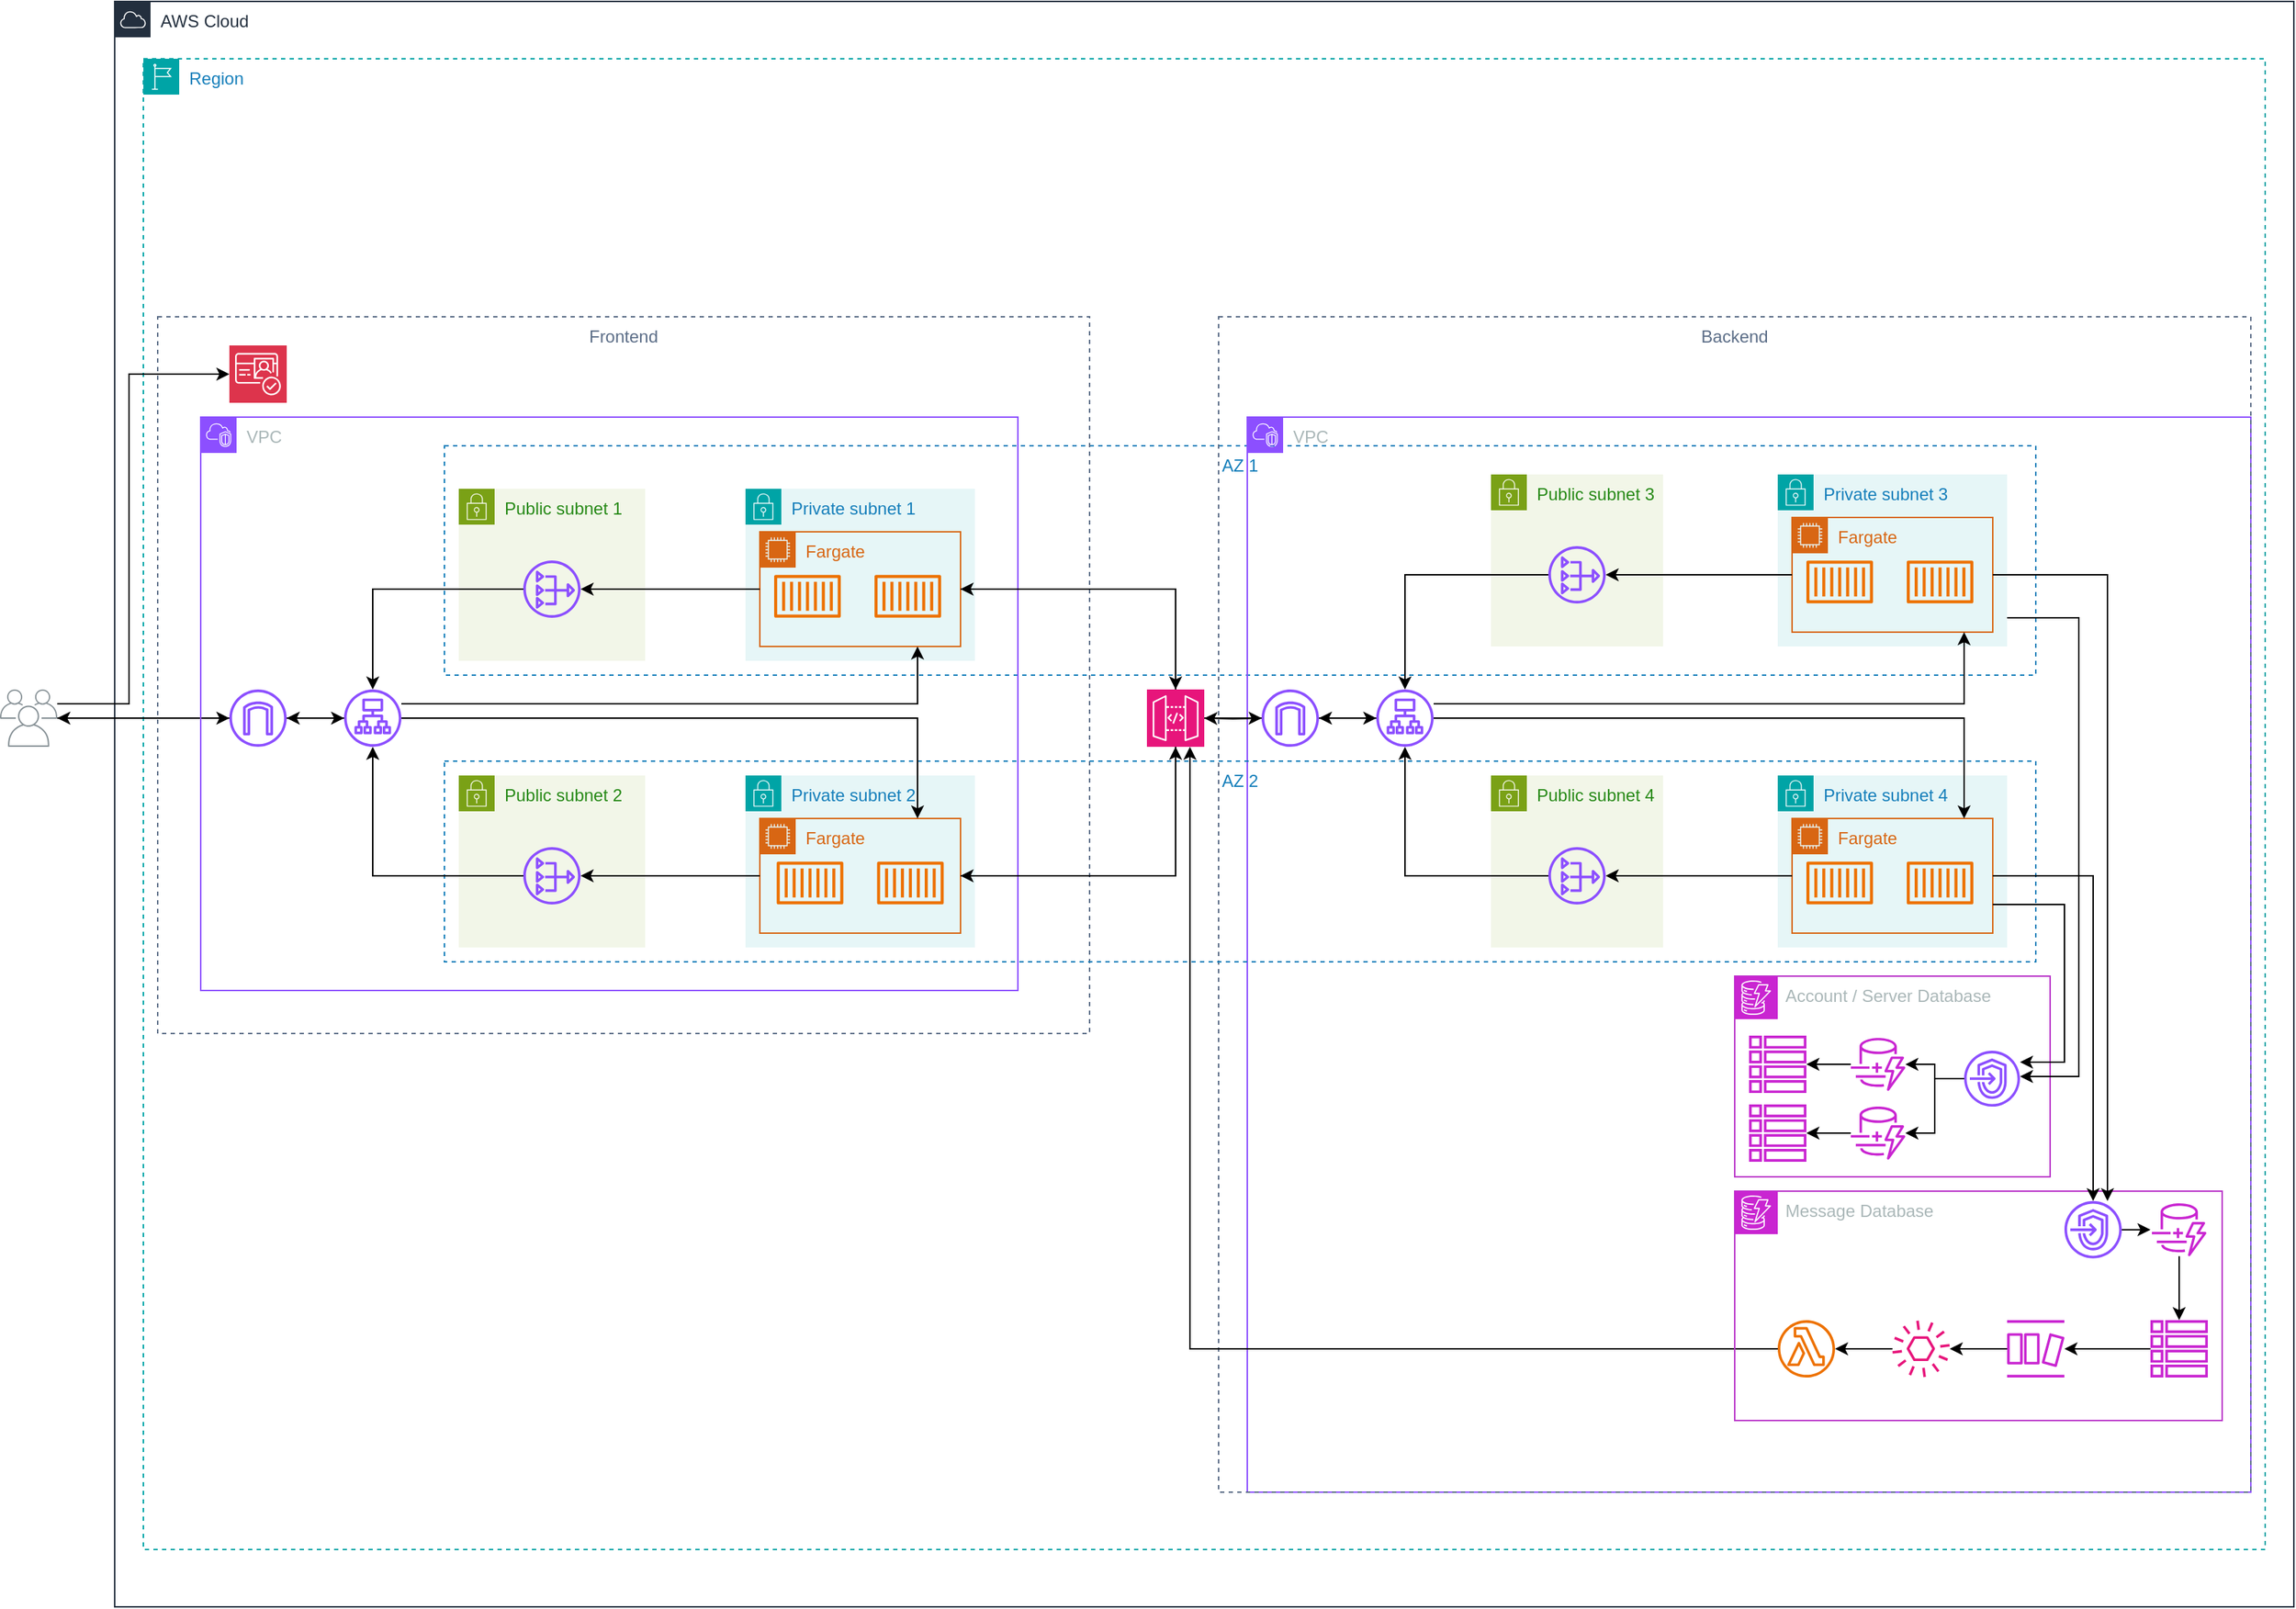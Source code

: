 <mxfile version="24.6.2" type="github">
  <diagram name="Page-1" id="qYU9Ulp_ExvP144HwVtU">
    <mxGraphModel dx="2225" dy="1476" grid="1" gridSize="10" guides="1" tooltips="1" connect="1" arrows="1" fold="1" page="1" pageScale="1" pageWidth="850" pageHeight="1100" math="0" shadow="0">
      <root>
        <mxCell id="0" />
        <mxCell id="1" parent="0" />
        <mxCell id="p6jUcj4fmmtaC3jlIg5i-18" value="AZ 1" style="fillColor=none;strokeColor=#147EBA;dashed=1;verticalAlign=top;fontStyle=0;fontColor=#147EBA;whiteSpace=wrap;html=1;" parent="1" vertex="1">
          <mxGeometry x="390" y="350" width="1110" height="160" as="geometry" />
        </mxCell>
        <mxCell id="p6jUcj4fmmtaC3jlIg5i-73" value="VPC" style="points=[[0,0],[0.25,0],[0.5,0],[0.75,0],[1,0],[1,0.25],[1,0.5],[1,0.75],[1,1],[0.75,1],[0.5,1],[0.25,1],[0,1],[0,0.75],[0,0.5],[0,0.25]];outlineConnect=0;gradientColor=none;html=1;whiteSpace=wrap;fontSize=12;fontStyle=0;container=1;pointerEvents=0;collapsible=0;recursiveResize=0;shape=mxgraph.aws4.group;grIcon=mxgraph.aws4.group_vpc2;strokeColor=#8C4FFF;fillColor=none;verticalAlign=top;align=left;spacingLeft=30;fontColor=#AAB7B8;dashed=0;" parent="1" vertex="1">
          <mxGeometry x="950" y="330" width="700" height="750" as="geometry" />
        </mxCell>
        <mxCell id="p6jUcj4fmmtaC3jlIg5i-74" value="&lt;div&gt;Backend&lt;/div&gt;&lt;div&gt;&lt;br&gt;&lt;/div&gt;" style="fillColor=none;strokeColor=#5A6C86;dashed=1;verticalAlign=top;fontStyle=0;fontColor=#5A6C86;whiteSpace=wrap;html=1;" parent="p6jUcj4fmmtaC3jlIg5i-73" vertex="1">
          <mxGeometry x="-20" y="-70" width="720" height="820" as="geometry" />
        </mxCell>
        <mxCell id="p6jUcj4fmmtaC3jlIg5i-75" value="" style="sketch=0;outlineConnect=0;fontColor=#232F3E;gradientColor=none;fillColor=#C925D1;strokeColor=none;dashed=0;verticalLabelPosition=bottom;verticalAlign=top;align=center;html=1;fontSize=12;fontStyle=0;aspect=fixed;pointerEvents=1;shape=mxgraph.aws4.dynamodb_dax;" parent="p6jUcj4fmmtaC3jlIg5i-73" vertex="1">
          <mxGeometry x="630" y="548.47" width="40" height="36.93" as="geometry" />
        </mxCell>
        <mxCell id="p6jUcj4fmmtaC3jlIg5i-87" style="edgeStyle=orthogonalEdgeStyle;rounded=0;orthogonalLoop=1;jettySize=auto;html=1;" parent="p6jUcj4fmmtaC3jlIg5i-73" source="p6jUcj4fmmtaC3jlIg5i-84" target="p6jUcj4fmmtaC3jlIg5i-86" edge="1">
          <mxGeometry relative="1" as="geometry" />
        </mxCell>
        <mxCell id="p6jUcj4fmmtaC3jlIg5i-84" value="" style="sketch=0;outlineConnect=0;fontColor=#232F3E;gradientColor=none;fillColor=#C925D1;strokeColor=none;dashed=0;verticalLabelPosition=bottom;verticalAlign=top;align=center;html=1;fontSize=12;fontStyle=0;aspect=fixed;pointerEvents=1;shape=mxgraph.aws4.dynamodb_stream;" parent="p6jUcj4fmmtaC3jlIg5i-73" vertex="1">
          <mxGeometry x="530" y="630" width="40" height="40" as="geometry" />
        </mxCell>
        <mxCell id="p6jUcj4fmmtaC3jlIg5i-90" style="edgeStyle=orthogonalEdgeStyle;rounded=0;orthogonalLoop=1;jettySize=auto;html=1;" parent="p6jUcj4fmmtaC3jlIg5i-73" source="p6jUcj4fmmtaC3jlIg5i-86" target="p6jUcj4fmmtaC3jlIg5i-88" edge="1">
          <mxGeometry relative="1" as="geometry" />
        </mxCell>
        <mxCell id="p6jUcj4fmmtaC3jlIg5i-86" value="" style="sketch=0;outlineConnect=0;fontColor=#232F3E;gradientColor=none;fillColor=#E7157B;strokeColor=none;dashed=0;verticalLabelPosition=bottom;verticalAlign=top;align=center;html=1;fontSize=12;fontStyle=0;aspect=fixed;pointerEvents=1;shape=mxgraph.aws4.event;" parent="p6jUcj4fmmtaC3jlIg5i-73" vertex="1">
          <mxGeometry x="450" y="630" width="40" height="40" as="geometry" />
        </mxCell>
        <mxCell id="p6jUcj4fmmtaC3jlIg5i-88" value="" style="sketch=0;outlineConnect=0;fontColor=#232F3E;gradientColor=none;fillColor=#ED7100;strokeColor=none;dashed=0;verticalLabelPosition=bottom;verticalAlign=top;align=center;html=1;fontSize=12;fontStyle=0;aspect=fixed;pointerEvents=1;shape=mxgraph.aws4.lambda_function;" parent="p6jUcj4fmmtaC3jlIg5i-73" vertex="1">
          <mxGeometry x="370" y="630" width="40" height="40" as="geometry" />
        </mxCell>
        <mxCell id="p6jUcj4fmmtaC3jlIg5i-96" value="&amp;nbsp;Account / Server Database" style="points=[[0,0],[0.25,0],[0.5,0],[0.75,0],[1,0],[1,0.25],[1,0.5],[1,0.75],[1,1],[0.75,1],[0.5,1],[0.25,1],[0,1],[0,0.75],[0,0.5],[0,0.25]];outlineConnect=0;gradientColor=none;html=1;whiteSpace=wrap;fontSize=12;fontStyle=0;container=1;pointerEvents=0;collapsible=0;recursiveResize=0;shape=mxgraph.aws4.group;grIcon=mxgraph.aws4.group_vpc2;strokeColor=#b935c9;fillColor=none;verticalAlign=top;align=left;spacingLeft=30;fontColor=#AAB7B8;dashed=0;" parent="p6jUcj4fmmtaC3jlIg5i-73" vertex="1">
          <mxGeometry x="340" y="390" width="220" height="140" as="geometry" />
        </mxCell>
        <mxCell id="p6jUcj4fmmtaC3jlIg5i-103" value="" style="sketch=0;points=[[0,0,0],[0.25,0,0],[0.5,0,0],[0.75,0,0],[1,0,0],[0,1,0],[0.25,1,0],[0.5,1,0],[0.75,1,0],[1,1,0],[0,0.25,0],[0,0.5,0],[0,0.75,0],[1,0.25,0],[1,0.5,0],[1,0.75,0]];outlineConnect=0;fontColor=#232F3E;fillColor=#C925D1;strokeColor=#ffffff;dashed=0;verticalLabelPosition=bottom;verticalAlign=top;align=center;html=1;fontSize=12;fontStyle=0;aspect=fixed;shape=mxgraph.aws4.resourceIcon;resIcon=mxgraph.aws4.dynamodb;" parent="p6jUcj4fmmtaC3jlIg5i-96" vertex="1">
          <mxGeometry width="30" height="30" as="geometry" />
        </mxCell>
        <mxCell id="DRoHuqwBBKWtKhuNi9QD-3" style="edgeStyle=orthogonalEdgeStyle;rounded=0;orthogonalLoop=1;jettySize=auto;html=1;" edge="1" parent="p6jUcj4fmmtaC3jlIg5i-73" source="p6jUcj4fmmtaC3jlIg5i-104" target="p6jUcj4fmmtaC3jlIg5i-106">
          <mxGeometry relative="1" as="geometry" />
        </mxCell>
        <mxCell id="p6jUcj4fmmtaC3jlIg5i-104" value="" style="sketch=0;outlineConnect=0;fontColor=#232F3E;gradientColor=none;fillColor=#C925D1;strokeColor=none;dashed=0;verticalLabelPosition=bottom;verticalAlign=top;align=center;html=1;fontSize=12;fontStyle=0;aspect=fixed;pointerEvents=1;shape=mxgraph.aws4.dynamodb_dax;" parent="p6jUcj4fmmtaC3jlIg5i-73" vertex="1">
          <mxGeometry x="420" y="433.07" width="40" height="36.93" as="geometry" />
        </mxCell>
        <mxCell id="DRoHuqwBBKWtKhuNi9QD-2" style="edgeStyle=orthogonalEdgeStyle;rounded=0;orthogonalLoop=1;jettySize=auto;html=1;" edge="1" parent="p6jUcj4fmmtaC3jlIg5i-73" source="p6jUcj4fmmtaC3jlIg5i-105" target="p6jUcj4fmmtaC3jlIg5i-107">
          <mxGeometry relative="1" as="geometry" />
        </mxCell>
        <mxCell id="p6jUcj4fmmtaC3jlIg5i-105" value="" style="sketch=0;outlineConnect=0;fontColor=#232F3E;gradientColor=none;fillColor=#C925D1;strokeColor=none;dashed=0;verticalLabelPosition=bottom;verticalAlign=top;align=center;html=1;fontSize=12;fontStyle=0;aspect=fixed;pointerEvents=1;shape=mxgraph.aws4.dynamodb_dax;" parent="p6jUcj4fmmtaC3jlIg5i-73" vertex="1">
          <mxGeometry x="420" y="481.04" width="40" height="36.93" as="geometry" />
        </mxCell>
        <mxCell id="p6jUcj4fmmtaC3jlIg5i-107" value="" style="sketch=0;outlineConnect=0;fontColor=#232F3E;gradientColor=none;fillColor=#C925D1;strokeColor=none;dashed=0;verticalLabelPosition=bottom;verticalAlign=top;align=center;html=1;fontSize=12;fontStyle=0;aspect=fixed;pointerEvents=1;shape=mxgraph.aws4.table;" parent="p6jUcj4fmmtaC3jlIg5i-73" vertex="1">
          <mxGeometry x="350" y="479.5" width="40" height="40" as="geometry" />
        </mxCell>
        <mxCell id="p6jUcj4fmmtaC3jlIg5i-106" value="" style="sketch=0;outlineConnect=0;fontColor=#232F3E;gradientColor=none;fillColor=#C925D1;strokeColor=none;dashed=0;verticalLabelPosition=bottom;verticalAlign=top;align=center;html=1;fontSize=12;fontStyle=0;aspect=fixed;pointerEvents=1;shape=mxgraph.aws4.table;" parent="p6jUcj4fmmtaC3jlIg5i-73" vertex="1">
          <mxGeometry x="350" y="431.54" width="40" height="40" as="geometry" />
        </mxCell>
        <mxCell id="DRoHuqwBBKWtKhuNi9QD-30" value="" style="edgeStyle=orthogonalEdgeStyle;rounded=0;orthogonalLoop=1;jettySize=auto;html=1;" edge="1" parent="p6jUcj4fmmtaC3jlIg5i-73" source="DRoHuqwBBKWtKhuNi9QD-10" target="p6jUcj4fmmtaC3jlIg5i-75">
          <mxGeometry relative="1" as="geometry" />
        </mxCell>
        <mxCell id="DRoHuqwBBKWtKhuNi9QD-10" value="" style="sketch=0;outlineConnect=0;fontColor=#232F3E;gradientColor=none;fillColor=#8C4FFF;strokeColor=none;dashed=0;verticalLabelPosition=bottom;verticalAlign=top;align=center;html=1;fontSize=12;fontStyle=0;aspect=fixed;pointerEvents=1;shape=mxgraph.aws4.endpoints;" vertex="1" parent="p6jUcj4fmmtaC3jlIg5i-73">
          <mxGeometry x="570" y="546.93" width="40" height="40" as="geometry" />
        </mxCell>
        <mxCell id="DRoHuqwBBKWtKhuNi9QD-21" style="edgeStyle=orthogonalEdgeStyle;rounded=0;orthogonalLoop=1;jettySize=auto;html=1;" edge="1" parent="p6jUcj4fmmtaC3jlIg5i-73" source="DRoHuqwBBKWtKhuNi9QD-11" target="p6jUcj4fmmtaC3jlIg5i-105">
          <mxGeometry relative="1" as="geometry" />
        </mxCell>
        <mxCell id="DRoHuqwBBKWtKhuNi9QD-22" style="edgeStyle=orthogonalEdgeStyle;rounded=0;orthogonalLoop=1;jettySize=auto;html=1;" edge="1" parent="p6jUcj4fmmtaC3jlIg5i-73" source="DRoHuqwBBKWtKhuNi9QD-11" target="p6jUcj4fmmtaC3jlIg5i-104">
          <mxGeometry relative="1" as="geometry" />
        </mxCell>
        <mxCell id="DRoHuqwBBKWtKhuNi9QD-11" value="" style="sketch=0;outlineConnect=0;fontColor=#232F3E;gradientColor=none;fillColor=#8C4FFF;strokeColor=none;dashed=0;verticalLabelPosition=bottom;verticalAlign=top;align=center;html=1;fontSize=12;fontStyle=0;aspect=fixed;pointerEvents=1;shape=mxgraph.aws4.endpoints;" vertex="1" parent="p6jUcj4fmmtaC3jlIg5i-73">
          <mxGeometry x="500" y="442.04" width="39" height="39" as="geometry" />
        </mxCell>
        <mxCell id="DRoHuqwBBKWtKhuNi9QD-16" style="edgeStyle=orthogonalEdgeStyle;rounded=0;orthogonalLoop=1;jettySize=auto;html=1;exitX=1;exitY=0.75;exitDx=0;exitDy=0;" edge="1" parent="p6jUcj4fmmtaC3jlIg5i-73" target="DRoHuqwBBKWtKhuNi9QD-11">
          <mxGeometry relative="1" as="geometry">
            <mxPoint x="520" y="460" as="targetPoint" />
            <mxPoint x="520" y="139.99" as="sourcePoint" />
            <Array as="points">
              <mxPoint x="580" y="140" />
              <mxPoint x="580" y="460" />
            </Array>
          </mxGeometry>
        </mxCell>
        <mxCell id="p6jUcj4fmmtaC3jlIg5i-26" value="Frontend" style="fillColor=none;strokeColor=#5A6C86;dashed=1;verticalAlign=top;fontStyle=0;fontColor=#5A6C86;whiteSpace=wrap;html=1;" parent="1" vertex="1">
          <mxGeometry x="190" y="260" width="650" height="500" as="geometry" />
        </mxCell>
        <mxCell id="p6jUcj4fmmtaC3jlIg5i-17" value="AZ 2" style="fillColor=none;strokeColor=#147EBA;dashed=1;verticalAlign=top;fontStyle=0;fontColor=#147EBA;whiteSpace=wrap;html=1;" parent="1" vertex="1">
          <mxGeometry x="390" y="570" width="1110" height="140" as="geometry" />
        </mxCell>
        <mxCell id="a-sUADIVm8qCuhfeS31k-2" value="AWS Cloud" style="points=[[0,0],[0.25,0],[0.5,0],[0.75,0],[1,0],[1,0.25],[1,0.5],[1,0.75],[1,1],[0.75,1],[0.5,1],[0.25,1],[0,1],[0,0.75],[0,0.5],[0,0.25]];outlineConnect=0;gradientColor=none;html=1;whiteSpace=wrap;fontSize=12;fontStyle=0;container=0;pointerEvents=0;collapsible=0;recursiveResize=0;shape=mxgraph.aws4.group;grIcon=mxgraph.aws4.group_aws_cloud;strokeColor=#232F3E;fillColor=none;verticalAlign=top;align=left;spacingLeft=30;fontColor=#232F3E;dashed=0;" parent="1" vertex="1">
          <mxGeometry x="160" y="40" width="1520" height="1120" as="geometry" />
        </mxCell>
        <mxCell id="a-sUADIVm8qCuhfeS31k-3" value="Region" style="points=[[0,0],[0.25,0],[0.5,0],[0.75,0],[1,0],[1,0.25],[1,0.5],[1,0.75],[1,1],[0.75,1],[0.5,1],[0.25,1],[0,1],[0,0.75],[0,0.5],[0,0.25]];outlineConnect=0;gradientColor=none;html=1;whiteSpace=wrap;fontSize=12;fontStyle=0;container=0;pointerEvents=0;collapsible=0;recursiveResize=0;shape=mxgraph.aws4.group;grIcon=mxgraph.aws4.group_region;strokeColor=#00A4A6;fillColor=none;verticalAlign=top;align=left;spacingLeft=30;fontColor=#147EBA;dashed=1;" parent="1" vertex="1">
          <mxGeometry x="180" y="80" width="1480" height="1040" as="geometry" />
        </mxCell>
        <mxCell id="a-sUADIVm8qCuhfeS31k-4" value="" style="sketch=0;outlineConnect=0;gradientColor=none;fontColor=#545B64;strokeColor=none;fillColor=#879196;dashed=0;verticalLabelPosition=bottom;verticalAlign=top;align=center;html=1;fontSize=12;fontStyle=0;aspect=fixed;shape=mxgraph.aws4.illustration_users;pointerEvents=1" parent="1" vertex="1">
          <mxGeometry x="80" y="520" width="40" height="40" as="geometry" />
        </mxCell>
        <mxCell id="a-sUADIVm8qCuhfeS31k-6" style="edgeStyle=orthogonalEdgeStyle;rounded=0;orthogonalLoop=1;jettySize=auto;html=1;entryX=0;entryY=0.5;entryDx=0;entryDy=0;entryPerimeter=0;" parent="1" source="a-sUADIVm8qCuhfeS31k-4" edge="1">
          <mxGeometry relative="1" as="geometry">
            <mxPoint x="240" y="540" as="targetPoint" />
          </mxGeometry>
        </mxCell>
        <mxCell id="p6jUcj4fmmtaC3jlIg5i-3" value="" style="edgeStyle=orthogonalEdgeStyle;rounded=0;orthogonalLoop=1;jettySize=auto;html=1;" parent="1" source="p6jUcj4fmmtaC3jlIg5i-1" target="p6jUcj4fmmtaC3jlIg5i-2" edge="1">
          <mxGeometry relative="1" as="geometry" />
        </mxCell>
        <mxCell id="p6jUcj4fmmtaC3jlIg5i-28" style="edgeStyle=orthogonalEdgeStyle;rounded=0;orthogonalLoop=1;jettySize=auto;html=1;" parent="1" source="p6jUcj4fmmtaC3jlIg5i-1" edge="1">
          <mxGeometry relative="1" as="geometry">
            <mxPoint x="120" y="540" as="targetPoint" />
          </mxGeometry>
        </mxCell>
        <mxCell id="p6jUcj4fmmtaC3jlIg5i-1" value="" style="sketch=0;outlineConnect=0;fontColor=#232F3E;gradientColor=none;fillColor=#8C4FFF;strokeColor=none;dashed=0;verticalLabelPosition=bottom;verticalAlign=top;align=center;html=1;fontSize=12;fontStyle=0;aspect=fixed;pointerEvents=1;shape=mxgraph.aws4.internet_gateway;" parent="1" vertex="1">
          <mxGeometry x="240" y="520" width="40" height="40" as="geometry" />
        </mxCell>
        <mxCell id="p6jUcj4fmmtaC3jlIg5i-4" value="Private subnet 1" style="points=[[0,0],[0.25,0],[0.5,0],[0.75,0],[1,0],[1,0.25],[1,0.5],[1,0.75],[1,1],[0.75,1],[0.5,1],[0.25,1],[0,1],[0,0.75],[0,0.5],[0,0.25]];outlineConnect=0;gradientColor=none;html=1;whiteSpace=wrap;fontSize=12;fontStyle=0;container=1;pointerEvents=0;collapsible=0;recursiveResize=0;shape=mxgraph.aws4.group;grIcon=mxgraph.aws4.group_security_group;grStroke=0;strokeColor=#00A4A6;fillColor=#E6F6F7;verticalAlign=top;align=left;spacingLeft=30;fontColor=#147EBA;dashed=0;" parent="1" vertex="1">
          <mxGeometry x="600" y="380" width="160" height="120" as="geometry" />
        </mxCell>
        <mxCell id="p6jUcj4fmmtaC3jlIg5i-8" value="Fargate" style="points=[[0,0],[0.25,0],[0.5,0],[0.75,0],[1,0],[1,0.25],[1,0.5],[1,0.75],[1,1],[0.75,1],[0.5,1],[0.25,1],[0,1],[0,0.75],[0,0.5],[0,0.25]];outlineConnect=0;gradientColor=none;html=1;whiteSpace=wrap;fontSize=12;fontStyle=0;container=1;pointerEvents=0;collapsible=0;recursiveResize=0;shape=mxgraph.aws4.group;grIcon=mxgraph.aws4.group_ec2_instance_contents;strokeColor=#D86613;fillColor=none;verticalAlign=top;align=left;spacingLeft=30;fontColor=#D86613;dashed=0;" parent="p6jUcj4fmmtaC3jlIg5i-4" vertex="1">
          <mxGeometry x="10" y="30" width="140" height="80" as="geometry" />
        </mxCell>
        <mxCell id="p6jUcj4fmmtaC3jlIg5i-10" value="" style="sketch=0;outlineConnect=0;fontColor=#232F3E;gradientColor=none;fillColor=#ED7100;strokeColor=none;dashed=0;verticalLabelPosition=bottom;verticalAlign=top;align=center;html=1;fontSize=12;fontStyle=0;aspect=fixed;pointerEvents=1;shape=mxgraph.aws4.container_1;" parent="p6jUcj4fmmtaC3jlIg5i-8" vertex="1">
          <mxGeometry x="10" y="30" width="46.45" height="30" as="geometry" />
        </mxCell>
        <mxCell id="p6jUcj4fmmtaC3jlIg5i-11" value="" style="sketch=0;outlineConnect=0;fontColor=#232F3E;gradientColor=none;fillColor=#ED7100;strokeColor=none;dashed=0;verticalLabelPosition=bottom;verticalAlign=top;align=center;html=1;fontSize=12;fontStyle=0;aspect=fixed;pointerEvents=1;shape=mxgraph.aws4.container_1;" parent="p6jUcj4fmmtaC3jlIg5i-8" vertex="1">
          <mxGeometry x="80" y="30" width="46.45" height="30" as="geometry" />
        </mxCell>
        <mxCell id="p6jUcj4fmmtaC3jlIg5i-19" value="" style="edgeStyle=orthogonalEdgeStyle;rounded=0;orthogonalLoop=1;jettySize=auto;html=1;" parent="1" source="p6jUcj4fmmtaC3jlIg5i-2" edge="1">
          <mxGeometry relative="1" as="geometry">
            <mxPoint x="720" y="490" as="targetPoint" />
            <Array as="points">
              <mxPoint x="720" y="530" />
            </Array>
          </mxGeometry>
        </mxCell>
        <mxCell id="p6jUcj4fmmtaC3jlIg5i-27" style="edgeStyle=orthogonalEdgeStyle;rounded=0;orthogonalLoop=1;jettySize=auto;html=1;" parent="1" source="p6jUcj4fmmtaC3jlIg5i-2" target="p6jUcj4fmmtaC3jlIg5i-1" edge="1">
          <mxGeometry relative="1" as="geometry" />
        </mxCell>
        <mxCell id="p6jUcj4fmmtaC3jlIg5i-2" value="" style="sketch=0;outlineConnect=0;fontColor=#232F3E;gradientColor=none;fillColor=#8C4FFF;strokeColor=none;dashed=0;verticalLabelPosition=bottom;verticalAlign=top;align=center;html=1;fontSize=12;fontStyle=0;aspect=fixed;pointerEvents=1;shape=mxgraph.aws4.application_load_balancer;" parent="1" vertex="1">
          <mxGeometry x="320" y="520" width="40" height="40" as="geometry" />
        </mxCell>
        <mxCell id="p6jUcj4fmmtaC3jlIg5i-5" value="Private subnet 2" style="points=[[0,0],[0.25,0],[0.5,0],[0.75,0],[1,0],[1,0.25],[1,0.5],[1,0.75],[1,1],[0.75,1],[0.5,1],[0.25,1],[0,1],[0,0.75],[0,0.5],[0,0.25]];outlineConnect=0;gradientColor=none;html=1;whiteSpace=wrap;fontSize=12;fontStyle=0;container=1;pointerEvents=0;collapsible=0;recursiveResize=0;shape=mxgraph.aws4.group;grIcon=mxgraph.aws4.group_security_group;grStroke=0;strokeColor=#00A4A6;fillColor=#E6F6F7;verticalAlign=top;align=left;spacingLeft=30;fontColor=#147EBA;dashed=0;" parent="1" vertex="1">
          <mxGeometry x="600" y="580" width="160" height="120" as="geometry" />
        </mxCell>
        <mxCell id="p6jUcj4fmmtaC3jlIg5i-9" value="Fargate" style="points=[[0,0],[0.25,0],[0.5,0],[0.75,0],[1,0],[1,0.25],[1,0.5],[1,0.75],[1,1],[0.75,1],[0.5,1],[0.25,1],[0,1],[0,0.75],[0,0.5],[0,0.25]];outlineConnect=0;gradientColor=none;html=1;whiteSpace=wrap;fontSize=12;fontStyle=0;container=1;pointerEvents=0;collapsible=0;recursiveResize=0;shape=mxgraph.aws4.group;grIcon=mxgraph.aws4.group_ec2_instance_contents;strokeColor=#D86613;fillColor=none;verticalAlign=top;align=left;spacingLeft=30;fontColor=#D86613;dashed=0;" parent="p6jUcj4fmmtaC3jlIg5i-5" vertex="1">
          <mxGeometry x="10" y="30" width="140" height="80" as="geometry" />
        </mxCell>
        <mxCell id="p6jUcj4fmmtaC3jlIg5i-12" value="" style="sketch=0;outlineConnect=0;fontColor=#232F3E;gradientColor=none;fillColor=#ED7100;strokeColor=none;dashed=0;verticalLabelPosition=bottom;verticalAlign=top;align=center;html=1;fontSize=12;fontStyle=0;aspect=fixed;pointerEvents=1;shape=mxgraph.aws4.container_1;" parent="p6jUcj4fmmtaC3jlIg5i-9" vertex="1">
          <mxGeometry x="11.78" y="30" width="46.45" height="30" as="geometry" />
        </mxCell>
        <mxCell id="p6jUcj4fmmtaC3jlIg5i-13" value="" style="sketch=0;outlineConnect=0;fontColor=#232F3E;gradientColor=none;fillColor=#ED7100;strokeColor=none;dashed=0;verticalLabelPosition=bottom;verticalAlign=top;align=center;html=1;fontSize=12;fontStyle=0;aspect=fixed;pointerEvents=1;shape=mxgraph.aws4.container_1;" parent="p6jUcj4fmmtaC3jlIg5i-9" vertex="1">
          <mxGeometry x="81.78" y="30" width="46.45" height="30" as="geometry" />
        </mxCell>
        <mxCell id="p6jUcj4fmmtaC3jlIg5i-6" value="Public subnet 1" style="points=[[0,0],[0.25,0],[0.5,0],[0.75,0],[1,0],[1,0.25],[1,0.5],[1,0.75],[1,1],[0.75,1],[0.5,1],[0.25,1],[0,1],[0,0.75],[0,0.5],[0,0.25]];outlineConnect=0;gradientColor=none;html=1;whiteSpace=wrap;fontSize=12;fontStyle=0;container=1;pointerEvents=0;collapsible=0;recursiveResize=0;shape=mxgraph.aws4.group;grIcon=mxgraph.aws4.group_security_group;grStroke=0;strokeColor=#7AA116;fillColor=#F2F6E8;verticalAlign=top;align=left;spacingLeft=30;fontColor=#248814;dashed=0;" parent="1" vertex="1">
          <mxGeometry x="400" y="380" width="130" height="120" as="geometry" />
        </mxCell>
        <mxCell id="p6jUcj4fmmtaC3jlIg5i-14" value="" style="sketch=0;outlineConnect=0;fontColor=#232F3E;gradientColor=none;fillColor=#8C4FFF;strokeColor=none;dashed=0;verticalLabelPosition=bottom;verticalAlign=top;align=center;html=1;fontSize=12;fontStyle=0;aspect=fixed;pointerEvents=1;shape=mxgraph.aws4.nat_gateway;" parent="p6jUcj4fmmtaC3jlIg5i-6" vertex="1">
          <mxGeometry x="45" y="50" width="40" height="40" as="geometry" />
        </mxCell>
        <mxCell id="p6jUcj4fmmtaC3jlIg5i-15" value="Public subnet 2" style="points=[[0,0],[0.25,0],[0.5,0],[0.75,0],[1,0],[1,0.25],[1,0.5],[1,0.75],[1,1],[0.75,1],[0.5,1],[0.25,1],[0,1],[0,0.75],[0,0.5],[0,0.25]];outlineConnect=0;gradientColor=none;html=1;whiteSpace=wrap;fontSize=12;fontStyle=0;container=1;pointerEvents=0;collapsible=0;recursiveResize=0;shape=mxgraph.aws4.group;grIcon=mxgraph.aws4.group_security_group;grStroke=0;strokeColor=#7AA116;fillColor=#F2F6E8;verticalAlign=top;align=left;spacingLeft=30;fontColor=#248814;dashed=0;" parent="1" vertex="1">
          <mxGeometry x="400" y="580" width="130" height="120" as="geometry" />
        </mxCell>
        <mxCell id="p6jUcj4fmmtaC3jlIg5i-16" value="" style="sketch=0;outlineConnect=0;fontColor=#232F3E;gradientColor=none;fillColor=#8C4FFF;strokeColor=none;dashed=0;verticalLabelPosition=bottom;verticalAlign=top;align=center;html=1;fontSize=12;fontStyle=0;aspect=fixed;pointerEvents=1;shape=mxgraph.aws4.nat_gateway;" parent="p6jUcj4fmmtaC3jlIg5i-15" vertex="1">
          <mxGeometry x="45" y="50" width="40" height="40" as="geometry" />
        </mxCell>
        <mxCell id="p6jUcj4fmmtaC3jlIg5i-20" style="edgeStyle=orthogonalEdgeStyle;rounded=0;orthogonalLoop=1;jettySize=auto;html=1;" parent="1" source="p6jUcj4fmmtaC3jlIg5i-2" edge="1">
          <mxGeometry relative="1" as="geometry">
            <mxPoint x="720" y="610" as="targetPoint" />
            <Array as="points">
              <mxPoint x="720" y="540" />
            </Array>
          </mxGeometry>
        </mxCell>
        <mxCell id="p6jUcj4fmmtaC3jlIg5i-21" style="edgeStyle=orthogonalEdgeStyle;rounded=0;orthogonalLoop=1;jettySize=auto;html=1;" parent="1" source="p6jUcj4fmmtaC3jlIg5i-8" target="p6jUcj4fmmtaC3jlIg5i-14" edge="1">
          <mxGeometry relative="1" as="geometry" />
        </mxCell>
        <mxCell id="p6jUcj4fmmtaC3jlIg5i-22" style="edgeStyle=orthogonalEdgeStyle;rounded=0;orthogonalLoop=1;jettySize=auto;html=1;" parent="1" source="p6jUcj4fmmtaC3jlIg5i-9" target="p6jUcj4fmmtaC3jlIg5i-16" edge="1">
          <mxGeometry relative="1" as="geometry" />
        </mxCell>
        <mxCell id="p6jUcj4fmmtaC3jlIg5i-23" style="edgeStyle=orthogonalEdgeStyle;rounded=0;orthogonalLoop=1;jettySize=auto;html=1;" parent="1" source="p6jUcj4fmmtaC3jlIg5i-16" target="p6jUcj4fmmtaC3jlIg5i-2" edge="1">
          <mxGeometry relative="1" as="geometry" />
        </mxCell>
        <mxCell id="p6jUcj4fmmtaC3jlIg5i-24" style="edgeStyle=orthogonalEdgeStyle;rounded=0;orthogonalLoop=1;jettySize=auto;html=1;" parent="1" source="p6jUcj4fmmtaC3jlIg5i-14" target="p6jUcj4fmmtaC3jlIg5i-2" edge="1">
          <mxGeometry relative="1" as="geometry" />
        </mxCell>
        <mxCell id="p6jUcj4fmmtaC3jlIg5i-25" value="VPC" style="points=[[0,0],[0.25,0],[0.5,0],[0.75,0],[1,0],[1,0.25],[1,0.5],[1,0.75],[1,1],[0.75,1],[0.5,1],[0.25,1],[0,1],[0,0.75],[0,0.5],[0,0.25]];outlineConnect=0;gradientColor=none;html=1;whiteSpace=wrap;fontSize=12;fontStyle=0;container=1;pointerEvents=0;collapsible=0;recursiveResize=0;shape=mxgraph.aws4.group;grIcon=mxgraph.aws4.group_vpc2;strokeColor=#8C4FFF;fillColor=none;verticalAlign=top;align=left;spacingLeft=30;fontColor=#AAB7B8;dashed=0;" parent="1" vertex="1">
          <mxGeometry x="220" y="330" width="570" height="400" as="geometry" />
        </mxCell>
        <mxCell id="p6jUcj4fmmtaC3jlIg5i-30" value="" style="sketch=0;points=[[0,0,0],[0.25,0,0],[0.5,0,0],[0.75,0,0],[1,0,0],[0,1,0],[0.25,1,0],[0.5,1,0],[0.75,1,0],[1,1,0],[0,0.25,0],[0,0.5,0],[0,0.75,0],[1,0.25,0],[1,0.5,0],[1,0.75,0]];outlineConnect=0;fontColor=#232F3E;fillColor=#DD344C;strokeColor=#ffffff;dashed=0;verticalLabelPosition=bottom;verticalAlign=top;align=center;html=1;fontSize=12;fontStyle=0;aspect=fixed;shape=mxgraph.aws4.resourceIcon;resIcon=mxgraph.aws4.cognito;" parent="1" vertex="1">
          <mxGeometry x="240" y="280" width="40" height="40" as="geometry" />
        </mxCell>
        <mxCell id="p6jUcj4fmmtaC3jlIg5i-31" style="edgeStyle=orthogonalEdgeStyle;rounded=0;orthogonalLoop=1;jettySize=auto;html=1;entryX=0;entryY=0.5;entryDx=0;entryDy=0;entryPerimeter=0;" parent="1" source="a-sUADIVm8qCuhfeS31k-4" target="p6jUcj4fmmtaC3jlIg5i-30" edge="1">
          <mxGeometry relative="1" as="geometry">
            <Array as="points">
              <mxPoint x="170" y="530" />
              <mxPoint x="170" y="300" />
            </Array>
          </mxGeometry>
        </mxCell>
        <mxCell id="p6jUcj4fmmtaC3jlIg5i-41" style="edgeStyle=orthogonalEdgeStyle;rounded=0;orthogonalLoop=1;jettySize=auto;html=1;" parent="1" target="p6jUcj4fmmtaC3jlIg5i-39" edge="1">
          <mxGeometry relative="1" as="geometry">
            <mxPoint x="960" y="540" as="sourcePoint" />
          </mxGeometry>
        </mxCell>
        <mxCell id="p6jUcj4fmmtaC3jlIg5i-40" style="edgeStyle=orthogonalEdgeStyle;rounded=0;orthogonalLoop=1;jettySize=auto;html=1;" parent="1" source="p6jUcj4fmmtaC3jlIg5i-39" edge="1">
          <mxGeometry relative="1" as="geometry">
            <mxPoint x="960" y="540" as="targetPoint" />
          </mxGeometry>
        </mxCell>
        <mxCell id="p6jUcj4fmmtaC3jlIg5i-45" style="edgeStyle=orthogonalEdgeStyle;rounded=0;orthogonalLoop=1;jettySize=auto;html=1;entryX=1;entryY=0.5;entryDx=0;entryDy=0;" parent="1" source="p6jUcj4fmmtaC3jlIg5i-39" target="p6jUcj4fmmtaC3jlIg5i-9" edge="1">
          <mxGeometry relative="1" as="geometry">
            <Array as="points">
              <mxPoint x="900" y="650" />
            </Array>
          </mxGeometry>
        </mxCell>
        <mxCell id="p6jUcj4fmmtaC3jlIg5i-46" style="edgeStyle=orthogonalEdgeStyle;rounded=0;orthogonalLoop=1;jettySize=auto;html=1;entryX=1;entryY=0.5;entryDx=0;entryDy=0;" parent="1" source="p6jUcj4fmmtaC3jlIg5i-39" target="p6jUcj4fmmtaC3jlIg5i-8" edge="1">
          <mxGeometry relative="1" as="geometry">
            <Array as="points">
              <mxPoint x="900" y="450" />
            </Array>
          </mxGeometry>
        </mxCell>
        <mxCell id="p6jUcj4fmmtaC3jlIg5i-39" value="" style="sketch=0;points=[[0,0,0],[0.25,0,0],[0.5,0,0],[0.75,0,0],[1,0,0],[0,1,0],[0.25,1,0],[0.5,1,0],[0.75,1,0],[1,1,0],[0,0.25,0],[0,0.5,0],[0,0.75,0],[1,0.25,0],[1,0.5,0],[1,0.75,0]];outlineConnect=0;fontColor=#232F3E;fillColor=#E7157B;strokeColor=#ffffff;dashed=0;verticalLabelPosition=bottom;verticalAlign=top;align=center;html=1;fontSize=12;fontStyle=0;aspect=fixed;shape=mxgraph.aws4.resourceIcon;resIcon=mxgraph.aws4.api_gateway;" parent="1" vertex="1">
          <mxGeometry x="880" y="520" width="40" height="40" as="geometry" />
        </mxCell>
        <mxCell id="p6jUcj4fmmtaC3jlIg5i-43" style="edgeStyle=orthogonalEdgeStyle;rounded=0;orthogonalLoop=1;jettySize=auto;html=1;entryX=0.5;entryY=0;entryDx=0;entryDy=0;entryPerimeter=0;" parent="1" source="p6jUcj4fmmtaC3jlIg5i-8" target="p6jUcj4fmmtaC3jlIg5i-39" edge="1">
          <mxGeometry relative="1" as="geometry" />
        </mxCell>
        <mxCell id="p6jUcj4fmmtaC3jlIg5i-44" style="edgeStyle=orthogonalEdgeStyle;rounded=0;orthogonalLoop=1;jettySize=auto;html=1;exitX=1;exitY=0.5;exitDx=0;exitDy=0;entryX=0.5;entryY=1;entryDx=0;entryDy=0;entryPerimeter=0;" parent="1" source="p6jUcj4fmmtaC3jlIg5i-9" target="p6jUcj4fmmtaC3jlIg5i-39" edge="1">
          <mxGeometry relative="1" as="geometry" />
        </mxCell>
        <mxCell id="p6jUcj4fmmtaC3jlIg5i-49" style="edgeStyle=orthogonalEdgeStyle;rounded=0;orthogonalLoop=1;jettySize=auto;html=1;" parent="1" source="p6jUcj4fmmtaC3jlIg5i-47" target="p6jUcj4fmmtaC3jlIg5i-48" edge="1">
          <mxGeometry relative="1" as="geometry" />
        </mxCell>
        <mxCell id="p6jUcj4fmmtaC3jlIg5i-47" value="" style="sketch=0;outlineConnect=0;fontColor=#232F3E;gradientColor=none;fillColor=#8C4FFF;strokeColor=none;dashed=0;verticalLabelPosition=bottom;verticalAlign=top;align=center;html=1;fontSize=12;fontStyle=0;aspect=fixed;pointerEvents=1;shape=mxgraph.aws4.internet_gateway;" parent="1" vertex="1">
          <mxGeometry x="960" y="520" width="40" height="40" as="geometry" />
        </mxCell>
        <mxCell id="p6jUcj4fmmtaC3jlIg5i-50" style="edgeStyle=orthogonalEdgeStyle;rounded=0;orthogonalLoop=1;jettySize=auto;html=1;" parent="1" source="p6jUcj4fmmtaC3jlIg5i-48" target="p6jUcj4fmmtaC3jlIg5i-47" edge="1">
          <mxGeometry relative="1" as="geometry" />
        </mxCell>
        <mxCell id="p6jUcj4fmmtaC3jlIg5i-48" value="" style="sketch=0;outlineConnect=0;fontColor=#232F3E;gradientColor=none;fillColor=#8C4FFF;strokeColor=none;dashed=0;verticalLabelPosition=bottom;verticalAlign=top;align=center;html=1;fontSize=12;fontStyle=0;aspect=fixed;pointerEvents=1;shape=mxgraph.aws4.application_load_balancer;" parent="1" vertex="1">
          <mxGeometry x="1040" y="520" width="40" height="40" as="geometry" />
        </mxCell>
        <mxCell id="p6jUcj4fmmtaC3jlIg5i-53" value="Public subnet 3" style="points=[[0,0],[0.25,0],[0.5,0],[0.75,0],[1,0],[1,0.25],[1,0.5],[1,0.75],[1,1],[0.75,1],[0.5,1],[0.25,1],[0,1],[0,0.75],[0,0.5],[0,0.25]];outlineConnect=0;gradientColor=none;html=1;whiteSpace=wrap;fontSize=12;fontStyle=0;container=1;pointerEvents=0;collapsible=0;recursiveResize=0;shape=mxgraph.aws4.group;grIcon=mxgraph.aws4.group_security_group;grStroke=0;strokeColor=#7AA116;fillColor=#F2F6E8;verticalAlign=top;align=left;spacingLeft=30;fontColor=#248814;dashed=0;" parent="1" vertex="1">
          <mxGeometry x="1120" y="370" width="120" height="120" as="geometry" />
        </mxCell>
        <mxCell id="p6jUcj4fmmtaC3jlIg5i-54" value="" style="sketch=0;outlineConnect=0;fontColor=#232F3E;gradientColor=none;fillColor=#8C4FFF;strokeColor=none;dashed=0;verticalLabelPosition=bottom;verticalAlign=top;align=center;html=1;fontSize=12;fontStyle=0;aspect=fixed;pointerEvents=1;shape=mxgraph.aws4.nat_gateway;" parent="p6jUcj4fmmtaC3jlIg5i-53" vertex="1">
          <mxGeometry x="40" y="50" width="40" height="40" as="geometry" />
        </mxCell>
        <mxCell id="p6jUcj4fmmtaC3jlIg5i-55" value="Public subnet 4" style="points=[[0,0],[0.25,0],[0.5,0],[0.75,0],[1,0],[1,0.25],[1,0.5],[1,0.75],[1,1],[0.75,1],[0.5,1],[0.25,1],[0,1],[0,0.75],[0,0.5],[0,0.25]];outlineConnect=0;gradientColor=none;html=1;whiteSpace=wrap;fontSize=12;fontStyle=0;container=1;pointerEvents=0;collapsible=0;recursiveResize=0;shape=mxgraph.aws4.group;grIcon=mxgraph.aws4.group_security_group;grStroke=0;strokeColor=#7AA116;fillColor=#F2F6E8;verticalAlign=top;align=left;spacingLeft=30;fontColor=#248814;dashed=0;" parent="1" vertex="1">
          <mxGeometry x="1120" y="580" width="120" height="120" as="geometry" />
        </mxCell>
        <mxCell id="p6jUcj4fmmtaC3jlIg5i-56" value="" style="sketch=0;outlineConnect=0;fontColor=#232F3E;gradientColor=none;fillColor=#8C4FFF;strokeColor=none;dashed=0;verticalLabelPosition=bottom;verticalAlign=top;align=center;html=1;fontSize=12;fontStyle=0;aspect=fixed;pointerEvents=1;shape=mxgraph.aws4.nat_gateway;" parent="p6jUcj4fmmtaC3jlIg5i-55" vertex="1">
          <mxGeometry x="40" y="50" width="40" height="40" as="geometry" />
        </mxCell>
        <mxCell id="p6jUcj4fmmtaC3jlIg5i-57" value="Private subnet 3" style="points=[[0,0],[0.25,0],[0.5,0],[0.75,0],[1,0],[1,0.25],[1,0.5],[1,0.75],[1,1],[0.75,1],[0.5,1],[0.25,1],[0,1],[0,0.75],[0,0.5],[0,0.25]];outlineConnect=0;gradientColor=none;html=1;whiteSpace=wrap;fontSize=12;fontStyle=0;container=1;pointerEvents=0;collapsible=0;recursiveResize=0;shape=mxgraph.aws4.group;grIcon=mxgraph.aws4.group_security_group;grStroke=0;strokeColor=#00A4A6;fillColor=#E6F6F7;verticalAlign=top;align=left;spacingLeft=30;fontColor=#147EBA;dashed=0;" parent="1" vertex="1">
          <mxGeometry x="1320" y="370" width="160" height="120" as="geometry" />
        </mxCell>
        <mxCell id="p6jUcj4fmmtaC3jlIg5i-58" value="Fargate" style="points=[[0,0],[0.25,0],[0.5,0],[0.75,0],[1,0],[1,0.25],[1,0.5],[1,0.75],[1,1],[0.75,1],[0.5,1],[0.25,1],[0,1],[0,0.75],[0,0.5],[0,0.25]];outlineConnect=0;gradientColor=none;html=1;whiteSpace=wrap;fontSize=12;fontStyle=0;container=1;pointerEvents=0;collapsible=0;recursiveResize=0;shape=mxgraph.aws4.group;grIcon=mxgraph.aws4.group_ec2_instance_contents;strokeColor=#D86613;fillColor=none;verticalAlign=top;align=left;spacingLeft=30;fontColor=#D86613;dashed=0;" parent="p6jUcj4fmmtaC3jlIg5i-57" vertex="1">
          <mxGeometry x="10" y="30" width="140" height="80" as="geometry" />
        </mxCell>
        <mxCell id="p6jUcj4fmmtaC3jlIg5i-59" value="" style="sketch=0;outlineConnect=0;fontColor=#232F3E;gradientColor=none;fillColor=#ED7100;strokeColor=none;dashed=0;verticalLabelPosition=bottom;verticalAlign=top;align=center;html=1;fontSize=12;fontStyle=0;aspect=fixed;pointerEvents=1;shape=mxgraph.aws4.container_1;" parent="p6jUcj4fmmtaC3jlIg5i-58" vertex="1">
          <mxGeometry x="10" y="30" width="46.45" height="30" as="geometry" />
        </mxCell>
        <mxCell id="p6jUcj4fmmtaC3jlIg5i-60" value="" style="sketch=0;outlineConnect=0;fontColor=#232F3E;gradientColor=none;fillColor=#ED7100;strokeColor=none;dashed=0;verticalLabelPosition=bottom;verticalAlign=top;align=center;html=1;fontSize=12;fontStyle=0;aspect=fixed;pointerEvents=1;shape=mxgraph.aws4.container_1;" parent="p6jUcj4fmmtaC3jlIg5i-58" vertex="1">
          <mxGeometry x="80" y="30" width="46.45" height="30" as="geometry" />
        </mxCell>
        <mxCell id="p6jUcj4fmmtaC3jlIg5i-61" value="Private subnet 4" style="points=[[0,0],[0.25,0],[0.5,0],[0.75,0],[1,0],[1,0.25],[1,0.5],[1,0.75],[1,1],[0.75,1],[0.5,1],[0.25,1],[0,1],[0,0.75],[0,0.5],[0,0.25]];outlineConnect=0;gradientColor=none;html=1;whiteSpace=wrap;fontSize=12;fontStyle=0;container=1;pointerEvents=0;collapsible=0;recursiveResize=0;shape=mxgraph.aws4.group;grIcon=mxgraph.aws4.group_security_group;grStroke=0;strokeColor=#00A4A6;fillColor=#E6F6F7;verticalAlign=top;align=left;spacingLeft=30;fontColor=#147EBA;dashed=0;" parent="1" vertex="1">
          <mxGeometry x="1320" y="580" width="160" height="120" as="geometry" />
        </mxCell>
        <mxCell id="p6jUcj4fmmtaC3jlIg5i-62" value="Fargate" style="points=[[0,0],[0.25,0],[0.5,0],[0.75,0],[1,0],[1,0.25],[1,0.5],[1,0.75],[1,1],[0.75,1],[0.5,1],[0.25,1],[0,1],[0,0.75],[0,0.5],[0,0.25]];outlineConnect=0;gradientColor=none;html=1;whiteSpace=wrap;fontSize=12;fontStyle=0;container=1;pointerEvents=0;collapsible=0;recursiveResize=0;shape=mxgraph.aws4.group;grIcon=mxgraph.aws4.group_ec2_instance_contents;strokeColor=#D86613;fillColor=none;verticalAlign=top;align=left;spacingLeft=30;fontColor=#D86613;dashed=0;" parent="p6jUcj4fmmtaC3jlIg5i-61" vertex="1">
          <mxGeometry x="10" y="30" width="140" height="80" as="geometry" />
        </mxCell>
        <mxCell id="p6jUcj4fmmtaC3jlIg5i-63" value="" style="sketch=0;outlineConnect=0;fontColor=#232F3E;gradientColor=none;fillColor=#ED7100;strokeColor=none;dashed=0;verticalLabelPosition=bottom;verticalAlign=top;align=center;html=1;fontSize=12;fontStyle=0;aspect=fixed;pointerEvents=1;shape=mxgraph.aws4.container_1;" parent="p6jUcj4fmmtaC3jlIg5i-62" vertex="1">
          <mxGeometry x="10" y="30" width="46.45" height="30" as="geometry" />
        </mxCell>
        <mxCell id="p6jUcj4fmmtaC3jlIg5i-64" value="" style="sketch=0;outlineConnect=0;fontColor=#232F3E;gradientColor=none;fillColor=#ED7100;strokeColor=none;dashed=0;verticalLabelPosition=bottom;verticalAlign=top;align=center;html=1;fontSize=12;fontStyle=0;aspect=fixed;pointerEvents=1;shape=mxgraph.aws4.container_1;" parent="p6jUcj4fmmtaC3jlIg5i-62" vertex="1">
          <mxGeometry x="80" y="30" width="46.45" height="30" as="geometry" />
        </mxCell>
        <mxCell id="p6jUcj4fmmtaC3jlIg5i-66" style="edgeStyle=orthogonalEdgeStyle;rounded=0;orthogonalLoop=1;jettySize=auto;html=1;" parent="1" source="p6jUcj4fmmtaC3jlIg5i-54" target="p6jUcj4fmmtaC3jlIg5i-48" edge="1">
          <mxGeometry relative="1" as="geometry" />
        </mxCell>
        <mxCell id="p6jUcj4fmmtaC3jlIg5i-67" style="edgeStyle=orthogonalEdgeStyle;rounded=0;orthogonalLoop=1;jettySize=auto;html=1;" parent="1" source="p6jUcj4fmmtaC3jlIg5i-56" target="p6jUcj4fmmtaC3jlIg5i-48" edge="1">
          <mxGeometry relative="1" as="geometry" />
        </mxCell>
        <mxCell id="p6jUcj4fmmtaC3jlIg5i-68" style="edgeStyle=orthogonalEdgeStyle;rounded=0;orthogonalLoop=1;jettySize=auto;html=1;" parent="1" source="p6jUcj4fmmtaC3jlIg5i-48" target="p6jUcj4fmmtaC3jlIg5i-58" edge="1">
          <mxGeometry relative="1" as="geometry">
            <mxPoint x="1450" y="470" as="targetPoint" />
            <Array as="points">
              <mxPoint x="1450" y="530" />
            </Array>
          </mxGeometry>
        </mxCell>
        <mxCell id="p6jUcj4fmmtaC3jlIg5i-69" style="edgeStyle=orthogonalEdgeStyle;rounded=0;orthogonalLoop=1;jettySize=auto;html=1;" parent="1" target="p6jUcj4fmmtaC3jlIg5i-62" edge="1">
          <mxGeometry relative="1" as="geometry">
            <mxPoint x="1080" y="540" as="sourcePoint" />
            <mxPoint x="1450" y="590" as="targetPoint" />
            <Array as="points">
              <mxPoint x="1450" y="540" />
            </Array>
          </mxGeometry>
        </mxCell>
        <mxCell id="p6jUcj4fmmtaC3jlIg5i-70" style="edgeStyle=orthogonalEdgeStyle;rounded=0;orthogonalLoop=1;jettySize=auto;html=1;" parent="1" source="p6jUcj4fmmtaC3jlIg5i-58" target="p6jUcj4fmmtaC3jlIg5i-54" edge="1">
          <mxGeometry relative="1" as="geometry" />
        </mxCell>
        <mxCell id="p6jUcj4fmmtaC3jlIg5i-71" style="edgeStyle=orthogonalEdgeStyle;rounded=0;orthogonalLoop=1;jettySize=auto;html=1;" parent="1" target="p6jUcj4fmmtaC3jlIg5i-56" edge="1">
          <mxGeometry relative="1" as="geometry">
            <mxPoint x="1330" y="650" as="sourcePoint" />
            <Array as="points">
              <mxPoint x="1330" y="650" />
            </Array>
          </mxGeometry>
        </mxCell>
        <mxCell id="p6jUcj4fmmtaC3jlIg5i-91" style="edgeStyle=orthogonalEdgeStyle;rounded=0;orthogonalLoop=1;jettySize=auto;html=1;entryX=0.75;entryY=1;entryDx=0;entryDy=0;entryPerimeter=0;" parent="1" source="p6jUcj4fmmtaC3jlIg5i-88" target="p6jUcj4fmmtaC3jlIg5i-39" edge="1">
          <mxGeometry relative="1" as="geometry" />
        </mxCell>
        <mxCell id="p6jUcj4fmmtaC3jlIg5i-98" value="&amp;nbsp;Message Database" style="points=[[0,0],[0.25,0],[0.5,0],[0.75,0],[1,0],[1,0.25],[1,0.5],[1,0.75],[1,1],[0.75,1],[0.5,1],[0.25,1],[0,1],[0,0.75],[0,0.5],[0,0.25]];outlineConnect=0;gradientColor=none;html=1;whiteSpace=wrap;fontSize=12;fontStyle=0;container=1;pointerEvents=0;collapsible=0;recursiveResize=0;shape=mxgraph.aws4.group;grIcon=mxgraph.aws4.group_vpc2;strokeColor=#b935c9;fillColor=none;verticalAlign=top;align=left;spacingLeft=30;fontColor=#AAB7B8;dashed=0;" parent="1" vertex="1">
          <mxGeometry x="1290" y="870" width="340" height="160" as="geometry" />
        </mxCell>
        <mxCell id="p6jUcj4fmmtaC3jlIg5i-102" value="" style="sketch=0;points=[[0,0,0],[0.25,0,0],[0.5,0,0],[0.75,0,0],[1,0,0],[0,1,0],[0.25,1,0],[0.5,1,0],[0.75,1,0],[1,1,0],[0,0.25,0],[0,0.5,0],[0,0.75,0],[1,0.25,0],[1,0.5,0],[1,0.75,0]];outlineConnect=0;fontColor=#232F3E;fillColor=#C925D1;strokeColor=#ffffff;dashed=0;verticalLabelPosition=bottom;verticalAlign=top;align=center;html=1;fontSize=12;fontStyle=0;aspect=fixed;shape=mxgraph.aws4.resourceIcon;resIcon=mxgraph.aws4.dynamodb;" parent="p6jUcj4fmmtaC3jlIg5i-98" vertex="1">
          <mxGeometry width="30" height="30" as="geometry" />
        </mxCell>
        <mxCell id="p6jUcj4fmmtaC3jlIg5i-101" value="" style="sketch=0;outlineConnect=0;fontColor=#232F3E;gradientColor=none;fillColor=#C925D1;strokeColor=none;dashed=0;verticalLabelPosition=bottom;verticalAlign=top;align=center;html=1;fontSize=12;fontStyle=0;aspect=fixed;pointerEvents=1;shape=mxgraph.aws4.table;" parent="p6jUcj4fmmtaC3jlIg5i-98" vertex="1">
          <mxGeometry x="290" y="90" width="40" height="40" as="geometry" />
        </mxCell>
        <mxCell id="p6jUcj4fmmtaC3jlIg5i-78" style="edgeStyle=orthogonalEdgeStyle;rounded=0;orthogonalLoop=1;jettySize=auto;html=1;" parent="1" source="p6jUcj4fmmtaC3jlIg5i-75" edge="1" target="p6jUcj4fmmtaC3jlIg5i-101">
          <mxGeometry relative="1" as="geometry">
            <mxPoint x="1580" y="960" as="targetPoint" />
            <Array as="points" />
          </mxGeometry>
        </mxCell>
        <mxCell id="DRoHuqwBBKWtKhuNi9QD-4" style="edgeStyle=orthogonalEdgeStyle;rounded=0;orthogonalLoop=1;jettySize=auto;html=1;" edge="1" parent="1" source="p6jUcj4fmmtaC3jlIg5i-101" target="p6jUcj4fmmtaC3jlIg5i-84">
          <mxGeometry relative="1" as="geometry" />
        </mxCell>
        <mxCell id="DRoHuqwBBKWtKhuNi9QD-12" style="edgeStyle=orthogonalEdgeStyle;rounded=0;orthogonalLoop=1;jettySize=auto;html=1;exitX=1;exitY=0.5;exitDx=0;exitDy=0;" edge="1" parent="1" source="p6jUcj4fmmtaC3jlIg5i-58" target="DRoHuqwBBKWtKhuNi9QD-10">
          <mxGeometry relative="1" as="geometry">
            <Array as="points">
              <mxPoint x="1550" y="440" />
            </Array>
          </mxGeometry>
        </mxCell>
        <mxCell id="DRoHuqwBBKWtKhuNi9QD-15" style="edgeStyle=orthogonalEdgeStyle;rounded=0;orthogonalLoop=1;jettySize=auto;html=1;exitX=1;exitY=0.75;exitDx=0;exitDy=0;" edge="1" parent="1" source="p6jUcj4fmmtaC3jlIg5i-62" target="DRoHuqwBBKWtKhuNi9QD-11">
          <mxGeometry relative="1" as="geometry">
            <Array as="points">
              <mxPoint x="1520" y="670" />
              <mxPoint x="1520" y="780" />
            </Array>
          </mxGeometry>
        </mxCell>
        <mxCell id="DRoHuqwBBKWtKhuNi9QD-23" style="edgeStyle=orthogonalEdgeStyle;rounded=0;orthogonalLoop=1;jettySize=auto;html=1;" edge="1" parent="1" source="p6jUcj4fmmtaC3jlIg5i-62" target="DRoHuqwBBKWtKhuNi9QD-10">
          <mxGeometry relative="1" as="geometry">
            <mxPoint x="1540" y="870" as="targetPoint" />
            <Array as="points">
              <mxPoint x="1540" y="650" />
            </Array>
          </mxGeometry>
        </mxCell>
      </root>
    </mxGraphModel>
  </diagram>
</mxfile>
